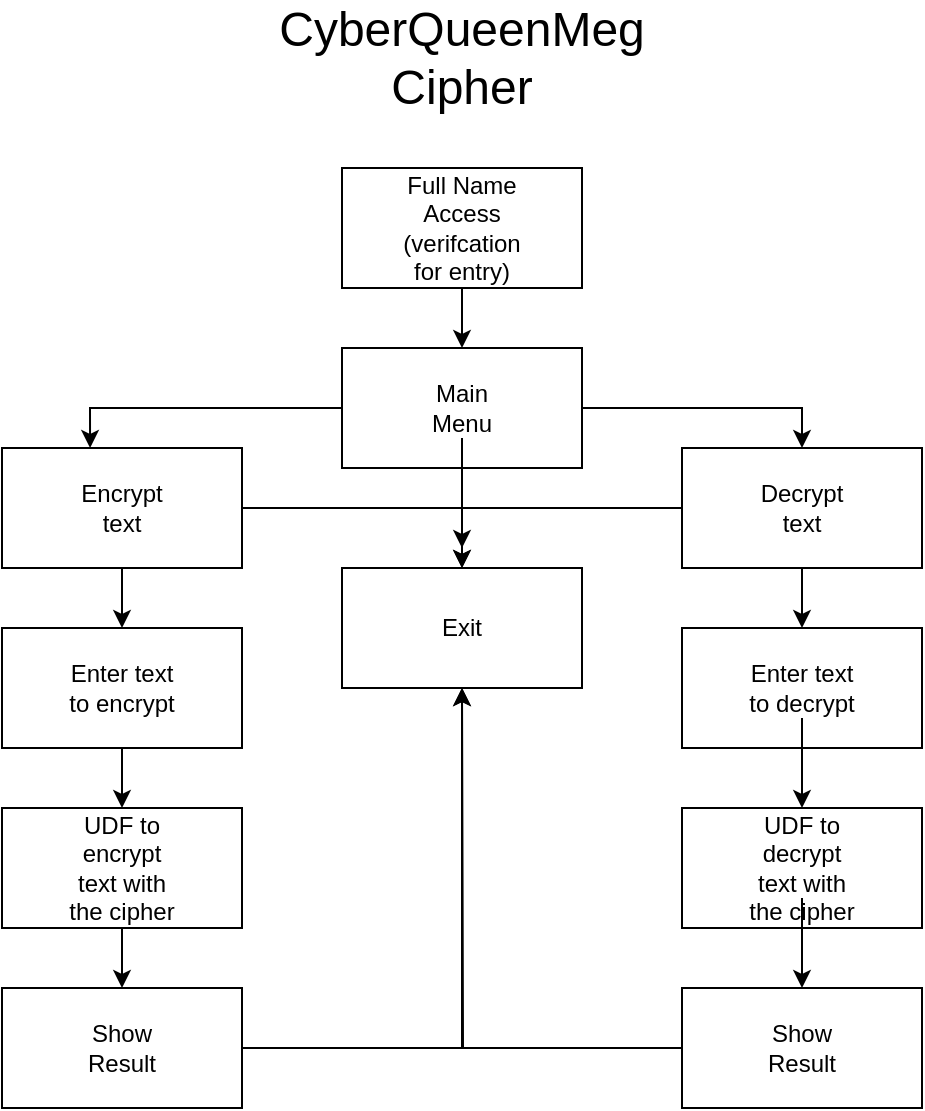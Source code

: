 <mxfile version="22.1.3" type="github">
  <diagram name="Page-1" id="0tuLwzUozmUHdHJlJOqu">
    <mxGraphModel dx="743" dy="782" grid="1" gridSize="10" guides="1" tooltips="1" connect="1" arrows="1" fold="1" page="1" pageScale="1" pageWidth="850" pageHeight="1100" math="0" shadow="0">
      <root>
        <mxCell id="0" />
        <mxCell id="1" parent="0" />
        <mxCell id="bSMvVPboWSpiL0ENMX8w-1" value="&lt;font style=&quot;font-size: 24px;&quot;&gt;CyberQueenMeg Cipher&lt;/font&gt;" style="text;html=1;strokeColor=none;fillColor=none;align=center;verticalAlign=middle;whiteSpace=wrap;rounded=0;" vertex="1" parent="1">
          <mxGeometry x="390" y="70" width="60" height="30" as="geometry" />
        </mxCell>
        <mxCell id="bSMvVPboWSpiL0ENMX8w-27" style="edgeStyle=orthogonalEdgeStyle;rounded=0;orthogonalLoop=1;jettySize=auto;html=1;entryX=0.5;entryY=0;entryDx=0;entryDy=0;" edge="1" parent="1" source="bSMvVPboWSpiL0ENMX8w-2" target="bSMvVPboWSpiL0ENMX8w-4">
          <mxGeometry relative="1" as="geometry" />
        </mxCell>
        <mxCell id="bSMvVPboWSpiL0ENMX8w-2" value="" style="rounded=0;whiteSpace=wrap;html=1;" vertex="1" parent="1">
          <mxGeometry x="360" y="140" width="120" height="60" as="geometry" />
        </mxCell>
        <mxCell id="bSMvVPboWSpiL0ENMX8w-3" value="Full Name Access (verifcation for entry)" style="text;html=1;strokeColor=none;fillColor=none;align=center;verticalAlign=middle;whiteSpace=wrap;rounded=0;" vertex="1" parent="1">
          <mxGeometry x="390" y="155" width="60" height="30" as="geometry" />
        </mxCell>
        <mxCell id="bSMvVPboWSpiL0ENMX8w-11" style="edgeStyle=orthogonalEdgeStyle;rounded=0;orthogonalLoop=1;jettySize=auto;html=1;entryX=0.5;entryY=0;entryDx=0;entryDy=0;" edge="1" parent="1" source="bSMvVPboWSpiL0ENMX8w-4" target="bSMvVPboWSpiL0ENMX8w-7">
          <mxGeometry relative="1" as="geometry" />
        </mxCell>
        <mxCell id="bSMvVPboWSpiL0ENMX8w-4" value="" style="rounded=0;whiteSpace=wrap;html=1;" vertex="1" parent="1">
          <mxGeometry x="360" y="230" width="120" height="60" as="geometry" />
        </mxCell>
        <mxCell id="bSMvVPboWSpiL0ENMX8w-13" style="edgeStyle=orthogonalEdgeStyle;rounded=0;orthogonalLoop=1;jettySize=auto;html=1;" edge="1" parent="1" source="bSMvVPboWSpiL0ENMX8w-5">
          <mxGeometry relative="1" as="geometry">
            <mxPoint x="420" y="330" as="targetPoint" />
          </mxGeometry>
        </mxCell>
        <mxCell id="bSMvVPboWSpiL0ENMX8w-5" value="Main Menu" style="text;html=1;strokeColor=none;fillColor=none;align=center;verticalAlign=middle;whiteSpace=wrap;rounded=0;" vertex="1" parent="1">
          <mxGeometry x="390" y="245" width="60" height="30" as="geometry" />
        </mxCell>
        <mxCell id="bSMvVPboWSpiL0ENMX8w-17" style="edgeStyle=orthogonalEdgeStyle;rounded=0;orthogonalLoop=1;jettySize=auto;html=1;entryX=0.5;entryY=0;entryDx=0;entryDy=0;" edge="1" parent="1" source="bSMvVPboWSpiL0ENMX8w-7" target="bSMvVPboWSpiL0ENMX8w-14">
          <mxGeometry relative="1" as="geometry" />
        </mxCell>
        <mxCell id="bSMvVPboWSpiL0ENMX8w-28" style="edgeStyle=orthogonalEdgeStyle;rounded=0;orthogonalLoop=1;jettySize=auto;html=1;entryX=0.5;entryY=0;entryDx=0;entryDy=0;" edge="1" parent="1" source="bSMvVPboWSpiL0ENMX8w-7" target="bSMvVPboWSpiL0ENMX8w-20">
          <mxGeometry relative="1" as="geometry" />
        </mxCell>
        <mxCell id="bSMvVPboWSpiL0ENMX8w-7" value="" style="rounded=0;whiteSpace=wrap;html=1;" vertex="1" parent="1">
          <mxGeometry x="530" y="280" width="120" height="60" as="geometry" />
        </mxCell>
        <mxCell id="bSMvVPboWSpiL0ENMX8w-8" value="Decrypt text" style="text;html=1;strokeColor=none;fillColor=none;align=center;verticalAlign=middle;whiteSpace=wrap;rounded=0;" vertex="1" parent="1">
          <mxGeometry x="560" y="295" width="60" height="30" as="geometry" />
        </mxCell>
        <mxCell id="bSMvVPboWSpiL0ENMX8w-16" style="edgeStyle=orthogonalEdgeStyle;rounded=0;orthogonalLoop=1;jettySize=auto;html=1;entryX=0.5;entryY=0;entryDx=0;entryDy=0;" edge="1" parent="1" source="bSMvVPboWSpiL0ENMX8w-9" target="bSMvVPboWSpiL0ENMX8w-14">
          <mxGeometry relative="1" as="geometry" />
        </mxCell>
        <mxCell id="bSMvVPboWSpiL0ENMX8w-26" style="edgeStyle=orthogonalEdgeStyle;rounded=0;orthogonalLoop=1;jettySize=auto;html=1;" edge="1" parent="1" source="bSMvVPboWSpiL0ENMX8w-9" target="bSMvVPboWSpiL0ENMX8w-18">
          <mxGeometry relative="1" as="geometry" />
        </mxCell>
        <mxCell id="bSMvVPboWSpiL0ENMX8w-9" value="" style="rounded=0;whiteSpace=wrap;html=1;" vertex="1" parent="1">
          <mxGeometry x="190" y="280" width="120" height="60" as="geometry" />
        </mxCell>
        <mxCell id="bSMvVPboWSpiL0ENMX8w-10" value="Encrypt text" style="text;html=1;strokeColor=none;fillColor=none;align=center;verticalAlign=middle;whiteSpace=wrap;rounded=0;" vertex="1" parent="1">
          <mxGeometry x="220" y="295" width="60" height="30" as="geometry" />
        </mxCell>
        <mxCell id="bSMvVPboWSpiL0ENMX8w-12" style="edgeStyle=orthogonalEdgeStyle;rounded=0;orthogonalLoop=1;jettySize=auto;html=1;entryX=0.367;entryY=0;entryDx=0;entryDy=0;entryPerimeter=0;" edge="1" parent="1" source="bSMvVPboWSpiL0ENMX8w-4" target="bSMvVPboWSpiL0ENMX8w-9">
          <mxGeometry relative="1" as="geometry" />
        </mxCell>
        <mxCell id="bSMvVPboWSpiL0ENMX8w-14" value="" style="rounded=0;whiteSpace=wrap;html=1;" vertex="1" parent="1">
          <mxGeometry x="360" y="340" width="120" height="60" as="geometry" />
        </mxCell>
        <mxCell id="bSMvVPboWSpiL0ENMX8w-15" value="Exit" style="text;html=1;strokeColor=none;fillColor=none;align=center;verticalAlign=middle;whiteSpace=wrap;rounded=0;" vertex="1" parent="1">
          <mxGeometry x="390" y="355" width="60" height="30" as="geometry" />
        </mxCell>
        <mxCell id="bSMvVPboWSpiL0ENMX8w-34" style="edgeStyle=orthogonalEdgeStyle;rounded=0;orthogonalLoop=1;jettySize=auto;html=1;entryX=0.5;entryY=0;entryDx=0;entryDy=0;" edge="1" parent="1" source="bSMvVPboWSpiL0ENMX8w-18" target="bSMvVPboWSpiL0ENMX8w-30">
          <mxGeometry relative="1" as="geometry" />
        </mxCell>
        <mxCell id="bSMvVPboWSpiL0ENMX8w-18" value="" style="rounded=0;whiteSpace=wrap;html=1;" vertex="1" parent="1">
          <mxGeometry x="190" y="370" width="120" height="60" as="geometry" />
        </mxCell>
        <mxCell id="bSMvVPboWSpiL0ENMX8w-19" value="Enter text to encrypt" style="text;html=1;strokeColor=none;fillColor=none;align=center;verticalAlign=middle;whiteSpace=wrap;rounded=0;" vertex="1" parent="1">
          <mxGeometry x="220" y="385" width="60" height="30" as="geometry" />
        </mxCell>
        <mxCell id="bSMvVPboWSpiL0ENMX8w-20" value="" style="rounded=0;whiteSpace=wrap;html=1;" vertex="1" parent="1">
          <mxGeometry x="530" y="370" width="120" height="60" as="geometry" />
        </mxCell>
        <mxCell id="bSMvVPboWSpiL0ENMX8w-35" style="edgeStyle=orthogonalEdgeStyle;rounded=0;orthogonalLoop=1;jettySize=auto;html=1;entryX=0.5;entryY=0;entryDx=0;entryDy=0;" edge="1" parent="1" source="bSMvVPboWSpiL0ENMX8w-21" target="bSMvVPboWSpiL0ENMX8w-32">
          <mxGeometry relative="1" as="geometry" />
        </mxCell>
        <mxCell id="bSMvVPboWSpiL0ENMX8w-21" value="Enter text to decrypt" style="text;html=1;strokeColor=none;fillColor=none;align=center;verticalAlign=middle;whiteSpace=wrap;rounded=0;" vertex="1" parent="1">
          <mxGeometry x="560" y="385" width="60" height="30" as="geometry" />
        </mxCell>
        <mxCell id="bSMvVPboWSpiL0ENMX8w-41" style="edgeStyle=orthogonalEdgeStyle;rounded=0;orthogonalLoop=1;jettySize=auto;html=1;entryX=0.5;entryY=0;entryDx=0;entryDy=0;" edge="1" parent="1" source="bSMvVPboWSpiL0ENMX8w-30" target="bSMvVPboWSpiL0ENMX8w-36">
          <mxGeometry relative="1" as="geometry" />
        </mxCell>
        <mxCell id="bSMvVPboWSpiL0ENMX8w-30" value="" style="rounded=0;whiteSpace=wrap;html=1;" vertex="1" parent="1">
          <mxGeometry x="190" y="460" width="120" height="60" as="geometry" />
        </mxCell>
        <mxCell id="bSMvVPboWSpiL0ENMX8w-31" value="UDF to encrypt text with the cipher" style="text;html=1;strokeColor=none;fillColor=none;align=center;verticalAlign=middle;whiteSpace=wrap;rounded=0;" vertex="1" parent="1">
          <mxGeometry x="220" y="475" width="60" height="30" as="geometry" />
        </mxCell>
        <mxCell id="bSMvVPboWSpiL0ENMX8w-32" value="" style="rounded=0;whiteSpace=wrap;html=1;" vertex="1" parent="1">
          <mxGeometry x="530" y="460" width="120" height="60" as="geometry" />
        </mxCell>
        <mxCell id="bSMvVPboWSpiL0ENMX8w-40" style="edgeStyle=orthogonalEdgeStyle;rounded=0;orthogonalLoop=1;jettySize=auto;html=1;entryX=0.5;entryY=0;entryDx=0;entryDy=0;" edge="1" parent="1" source="bSMvVPboWSpiL0ENMX8w-33" target="bSMvVPboWSpiL0ENMX8w-38">
          <mxGeometry relative="1" as="geometry" />
        </mxCell>
        <mxCell id="bSMvVPboWSpiL0ENMX8w-33" value="UDF to decrypt text with the cipher" style="text;html=1;strokeColor=none;fillColor=none;align=center;verticalAlign=middle;whiteSpace=wrap;rounded=0;" vertex="1" parent="1">
          <mxGeometry x="560" y="475" width="60" height="30" as="geometry" />
        </mxCell>
        <mxCell id="bSMvVPboWSpiL0ENMX8w-42" style="edgeStyle=orthogonalEdgeStyle;rounded=0;orthogonalLoop=1;jettySize=auto;html=1;entryX=0.5;entryY=1;entryDx=0;entryDy=0;" edge="1" parent="1" source="bSMvVPboWSpiL0ENMX8w-36" target="bSMvVPboWSpiL0ENMX8w-14">
          <mxGeometry relative="1" as="geometry" />
        </mxCell>
        <mxCell id="bSMvVPboWSpiL0ENMX8w-36" value="" style="rounded=0;whiteSpace=wrap;html=1;" vertex="1" parent="1">
          <mxGeometry x="190" y="550" width="120" height="60" as="geometry" />
        </mxCell>
        <mxCell id="bSMvVPboWSpiL0ENMX8w-37" value="Show Result" style="text;html=1;strokeColor=none;fillColor=none;align=center;verticalAlign=middle;whiteSpace=wrap;rounded=0;" vertex="1" parent="1">
          <mxGeometry x="220" y="565" width="60" height="30" as="geometry" />
        </mxCell>
        <mxCell id="bSMvVPboWSpiL0ENMX8w-43" style="edgeStyle=orthogonalEdgeStyle;rounded=0;orthogonalLoop=1;jettySize=auto;html=1;" edge="1" parent="1" source="bSMvVPboWSpiL0ENMX8w-38">
          <mxGeometry relative="1" as="geometry">
            <mxPoint x="420" y="400" as="targetPoint" />
          </mxGeometry>
        </mxCell>
        <mxCell id="bSMvVPboWSpiL0ENMX8w-38" value="" style="rounded=0;whiteSpace=wrap;html=1;" vertex="1" parent="1">
          <mxGeometry x="530" y="550" width="120" height="60" as="geometry" />
        </mxCell>
        <mxCell id="bSMvVPboWSpiL0ENMX8w-39" value="Show Result" style="text;html=1;strokeColor=none;fillColor=none;align=center;verticalAlign=middle;whiteSpace=wrap;rounded=0;" vertex="1" parent="1">
          <mxGeometry x="560" y="565" width="60" height="30" as="geometry" />
        </mxCell>
      </root>
    </mxGraphModel>
  </diagram>
</mxfile>
